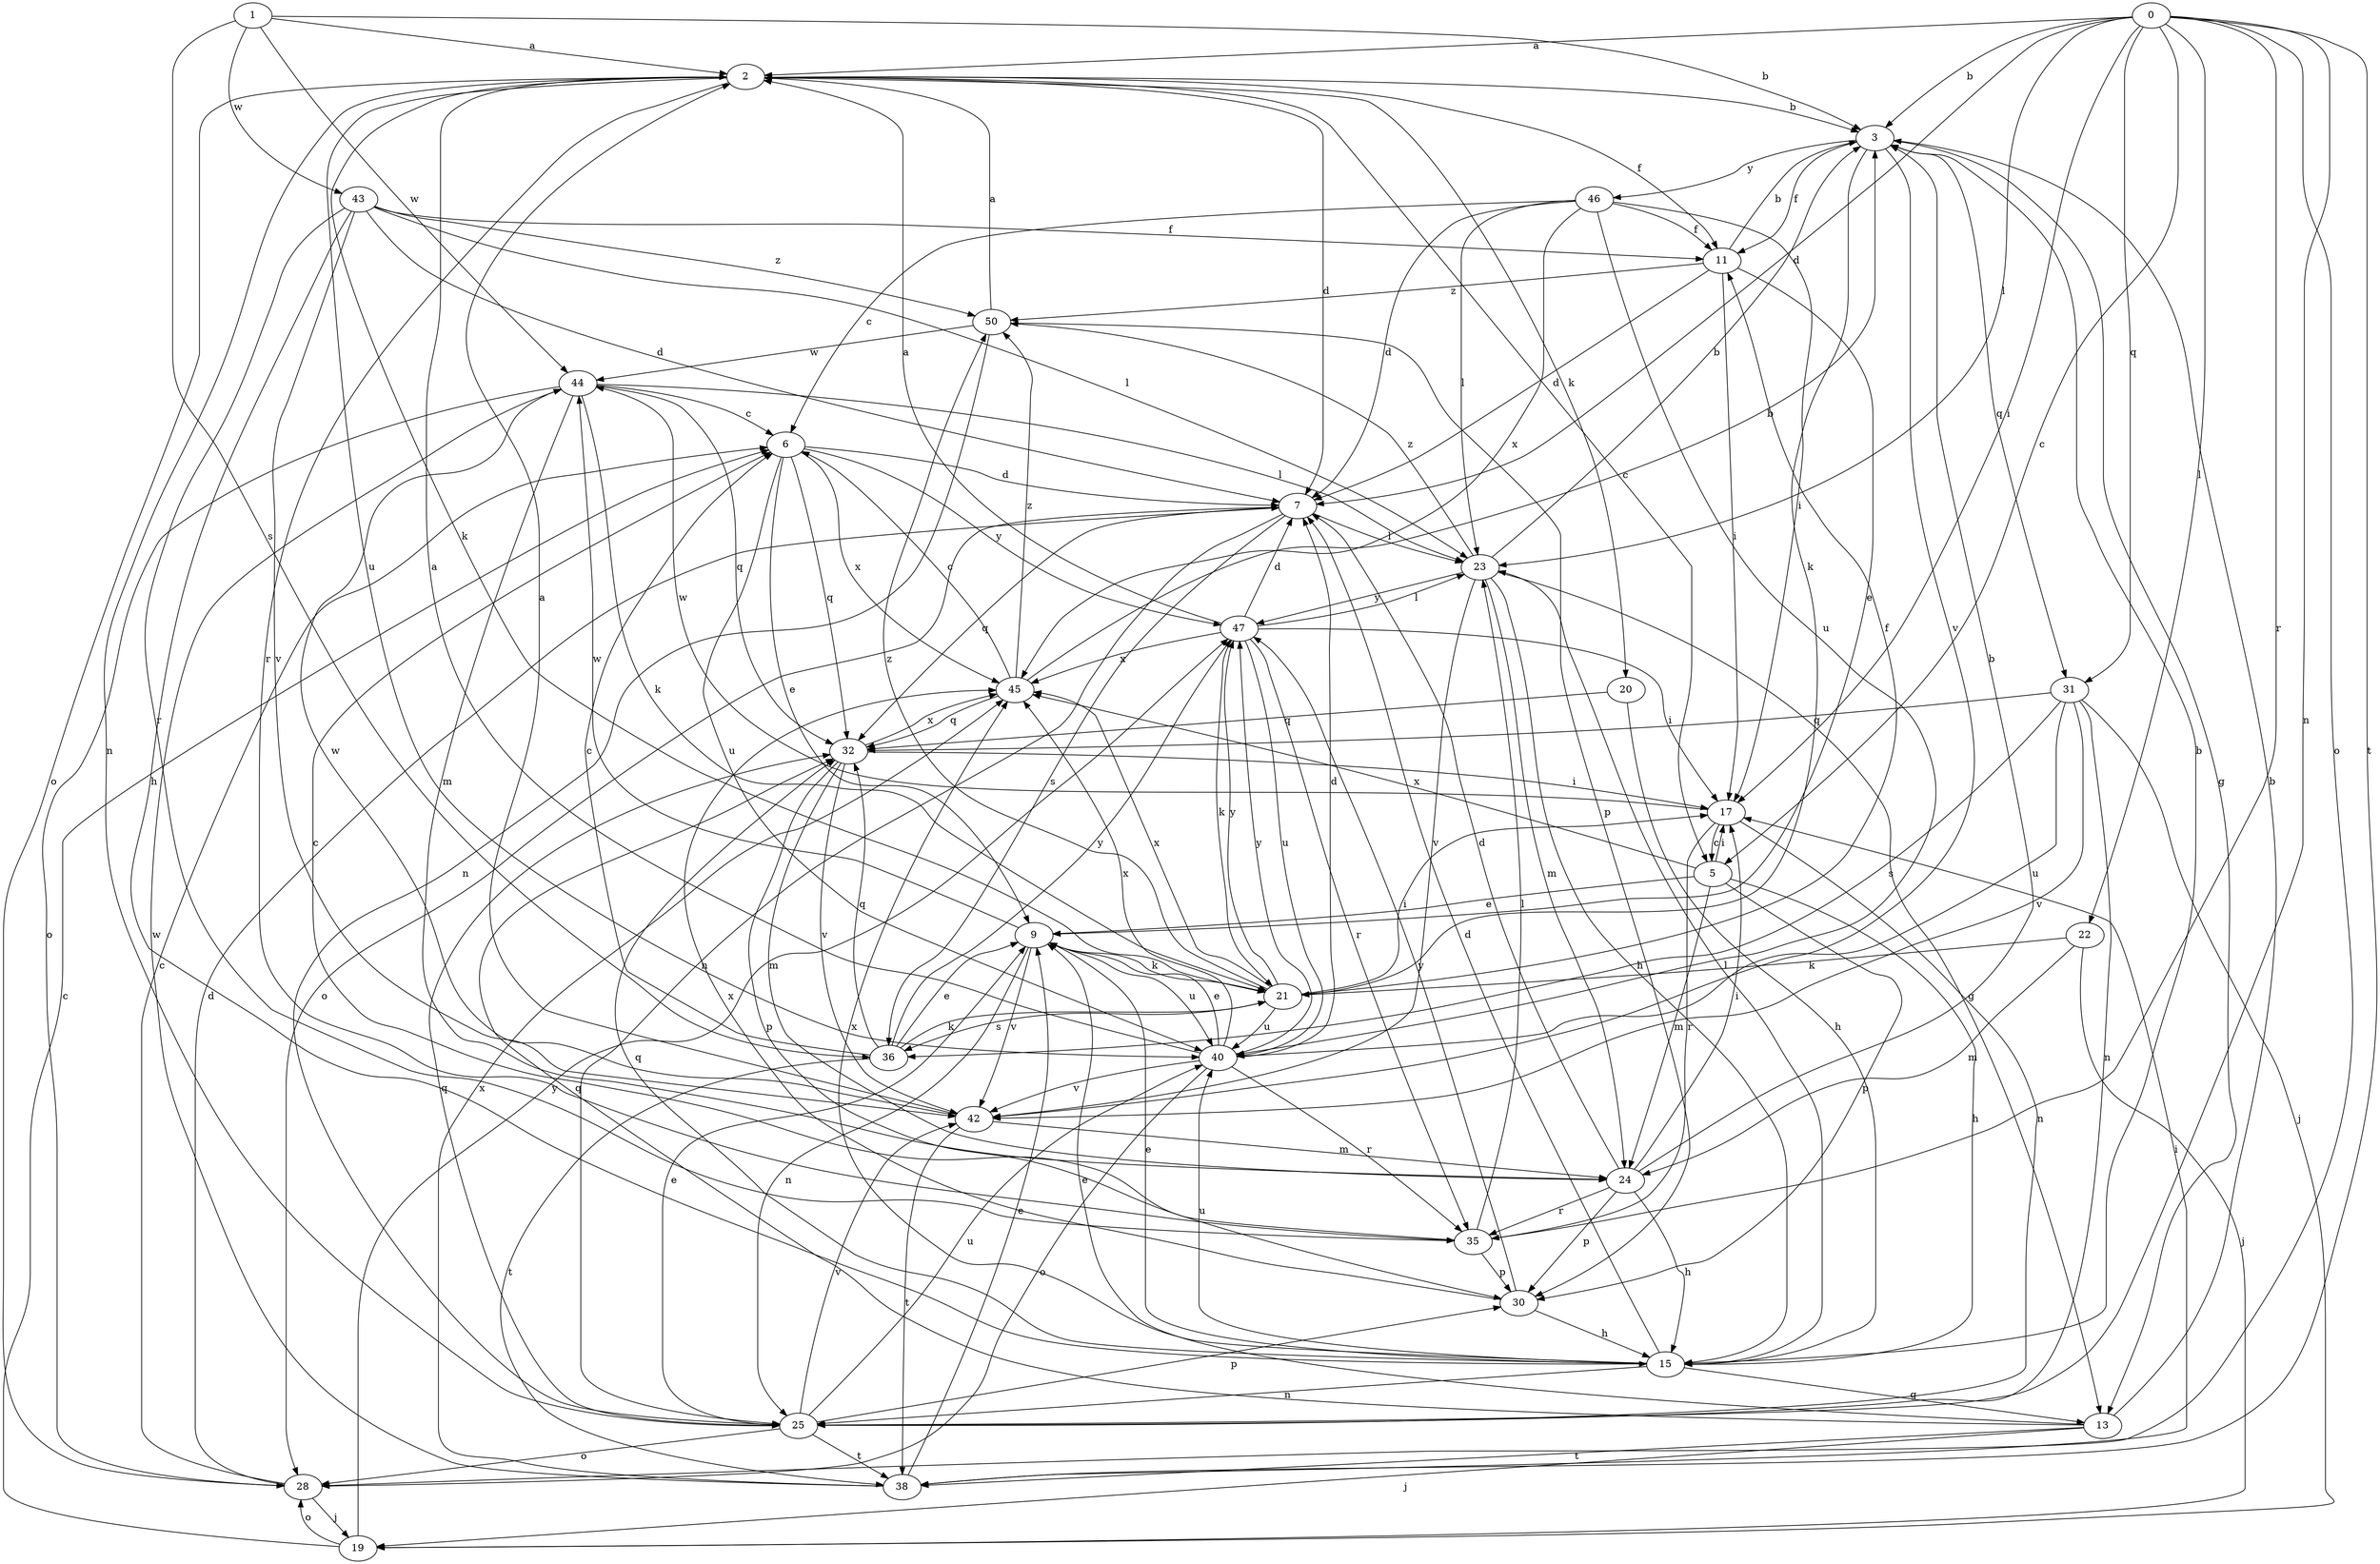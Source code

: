 strict digraph  {
0;
1;
2;
3;
5;
6;
7;
9;
11;
13;
15;
17;
19;
20;
21;
22;
23;
24;
25;
28;
30;
31;
32;
35;
36;
38;
40;
42;
43;
44;
45;
46;
47;
50;
0 -> 2  [label=a];
0 -> 3  [label=b];
0 -> 5  [label=c];
0 -> 7  [label=d];
0 -> 17  [label=i];
0 -> 22  [label=l];
0 -> 23  [label=l];
0 -> 25  [label=n];
0 -> 28  [label=o];
0 -> 31  [label=q];
0 -> 35  [label=r];
0 -> 38  [label=t];
1 -> 2  [label=a];
1 -> 3  [label=b];
1 -> 36  [label=s];
1 -> 43  [label=w];
1 -> 44  [label=w];
2 -> 3  [label=b];
2 -> 5  [label=c];
2 -> 7  [label=d];
2 -> 11  [label=f];
2 -> 20  [label=k];
2 -> 21  [label=k];
2 -> 25  [label=n];
2 -> 28  [label=o];
2 -> 35  [label=r];
2 -> 40  [label=u];
3 -> 11  [label=f];
3 -> 13  [label=g];
3 -> 21  [label=k];
3 -> 31  [label=q];
3 -> 42  [label=v];
3 -> 46  [label=y];
5 -> 9  [label=e];
5 -> 15  [label=h];
5 -> 17  [label=i];
5 -> 24  [label=m];
5 -> 30  [label=p];
5 -> 45  [label=x];
6 -> 7  [label=d];
6 -> 9  [label=e];
6 -> 32  [label=q];
6 -> 40  [label=u];
6 -> 45  [label=x];
6 -> 47  [label=y];
7 -> 23  [label=l];
7 -> 25  [label=n];
7 -> 28  [label=o];
7 -> 32  [label=q];
7 -> 36  [label=s];
9 -> 21  [label=k];
9 -> 25  [label=n];
9 -> 40  [label=u];
9 -> 42  [label=v];
9 -> 44  [label=w];
11 -> 3  [label=b];
11 -> 7  [label=d];
11 -> 9  [label=e];
11 -> 17  [label=i];
11 -> 50  [label=z];
13 -> 3  [label=b];
13 -> 9  [label=e];
13 -> 19  [label=j];
13 -> 32  [label=q];
13 -> 38  [label=t];
15 -> 3  [label=b];
15 -> 7  [label=d];
15 -> 9  [label=e];
15 -> 13  [label=g];
15 -> 23  [label=l];
15 -> 25  [label=n];
15 -> 32  [label=q];
15 -> 40  [label=u];
15 -> 45  [label=x];
17 -> 5  [label=c];
17 -> 25  [label=n];
17 -> 35  [label=r];
17 -> 44  [label=w];
19 -> 6  [label=c];
19 -> 28  [label=o];
19 -> 47  [label=y];
20 -> 15  [label=h];
20 -> 32  [label=q];
21 -> 11  [label=f];
21 -> 17  [label=i];
21 -> 36  [label=s];
21 -> 40  [label=u];
21 -> 45  [label=x];
21 -> 47  [label=y];
21 -> 50  [label=z];
22 -> 19  [label=j];
22 -> 21  [label=k];
22 -> 24  [label=m];
23 -> 3  [label=b];
23 -> 13  [label=g];
23 -> 15  [label=h];
23 -> 24  [label=m];
23 -> 42  [label=v];
23 -> 47  [label=y];
23 -> 50  [label=z];
24 -> 3  [label=b];
24 -> 7  [label=d];
24 -> 15  [label=h];
24 -> 17  [label=i];
24 -> 30  [label=p];
24 -> 35  [label=r];
25 -> 9  [label=e];
25 -> 28  [label=o];
25 -> 30  [label=p];
25 -> 32  [label=q];
25 -> 38  [label=t];
25 -> 40  [label=u];
25 -> 42  [label=v];
28 -> 6  [label=c];
28 -> 7  [label=d];
28 -> 19  [label=j];
30 -> 15  [label=h];
30 -> 45  [label=x];
30 -> 47  [label=y];
31 -> 19  [label=j];
31 -> 25  [label=n];
31 -> 32  [label=q];
31 -> 36  [label=s];
31 -> 40  [label=u];
31 -> 42  [label=v];
32 -> 17  [label=i];
32 -> 24  [label=m];
32 -> 30  [label=p];
32 -> 42  [label=v];
32 -> 45  [label=x];
35 -> 6  [label=c];
35 -> 23  [label=l];
35 -> 30  [label=p];
36 -> 6  [label=c];
36 -> 9  [label=e];
36 -> 21  [label=k];
36 -> 32  [label=q];
36 -> 38  [label=t];
36 -> 47  [label=y];
38 -> 9  [label=e];
38 -> 17  [label=i];
38 -> 44  [label=w];
38 -> 45  [label=x];
40 -> 2  [label=a];
40 -> 7  [label=d];
40 -> 9  [label=e];
40 -> 28  [label=o];
40 -> 35  [label=r];
40 -> 42  [label=v];
40 -> 45  [label=x];
40 -> 47  [label=y];
42 -> 2  [label=a];
42 -> 24  [label=m];
42 -> 38  [label=t];
42 -> 44  [label=w];
43 -> 7  [label=d];
43 -> 11  [label=f];
43 -> 15  [label=h];
43 -> 23  [label=l];
43 -> 35  [label=r];
43 -> 42  [label=v];
43 -> 50  [label=z];
44 -> 6  [label=c];
44 -> 21  [label=k];
44 -> 23  [label=l];
44 -> 24  [label=m];
44 -> 28  [label=o];
44 -> 32  [label=q];
45 -> 3  [label=b];
45 -> 6  [label=c];
45 -> 32  [label=q];
45 -> 50  [label=z];
46 -> 6  [label=c];
46 -> 7  [label=d];
46 -> 11  [label=f];
46 -> 17  [label=i];
46 -> 23  [label=l];
46 -> 40  [label=u];
46 -> 45  [label=x];
47 -> 2  [label=a];
47 -> 7  [label=d];
47 -> 17  [label=i];
47 -> 21  [label=k];
47 -> 23  [label=l];
47 -> 35  [label=r];
47 -> 40  [label=u];
47 -> 45  [label=x];
50 -> 2  [label=a];
50 -> 25  [label=n];
50 -> 30  [label=p];
50 -> 44  [label=w];
}
